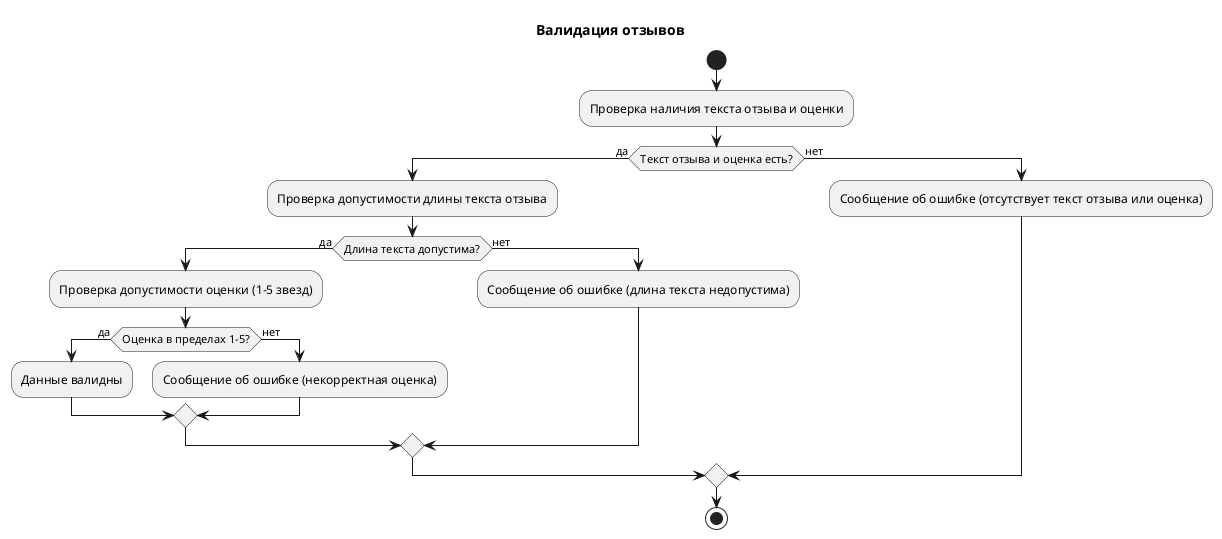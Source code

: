 @startuml
title Валидация отзывов

|Система|
start
:Проверка наличия текста отзыва и оценки;
if (Текст отзыва и оценка есть?) then (да)
  :Проверка допустимости длины текста отзыва;
  if (Длина текста допустима?) then (да)
    :Проверка допустимости оценки (1-5 звезд);
    if (Оценка в пределах 1-5?) then (да)
      :Данные валидны;
    else (нет)
      :Сообщение об ошибке (некорректная оценка);
    endif
  else (нет)
    :Сообщение об ошибке (длина текста недопустима);
  endif
else (нет)
  :Сообщение об ошибке (отсутствует текст отзыва или оценка);
endif
stop
@enduml
